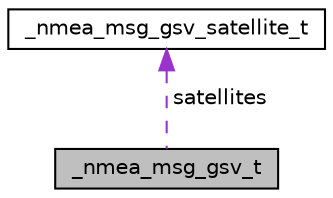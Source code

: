 digraph "_nmea_msg_gsv_t"
{
 // LATEX_PDF_SIZE
  edge [fontname="Helvetica",fontsize="10",labelfontname="Helvetica",labelfontsize="10"];
  node [fontname="Helvetica",fontsize="10",shape=record];
  Node1 [label="_nmea_msg_gsv_t",height=0.2,width=0.4,color="black", fillcolor="grey75", style="filled", fontcolor="black",tooltip="NMEA GSV sentence data structure."];
  Node2 -> Node1 [dir="back",color="darkorchid3",fontsize="10",style="dashed",label=" satellites" ,fontname="Helvetica"];
  Node2 [label="_nmea_msg_gsv_satellite_t",height=0.2,width=0.4,color="black", fillcolor="white", style="filled",URL="$struct__nmea__msg__gsv__satellite__t.html",tooltip="NMEA GSV satellite info."];
}
